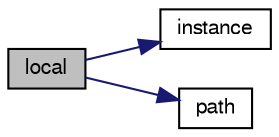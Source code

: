 digraph "local"
{
  bgcolor="transparent";
  edge [fontname="FreeSans",fontsize="10",labelfontname="FreeSans",labelfontsize="10"];
  node [fontname="FreeSans",fontsize="10",shape=record];
  rankdir="LR";
  Node16777 [label="local",height=0.2,width=0.4,color="black", fillcolor="grey75", style="filled", fontcolor="black"];
  Node16777 -> Node16778 [color="midnightblue",fontsize="10",style="solid",fontname="FreeSans"];
  Node16778 [label="instance",height=0.2,width=0.4,color="black",URL="$a26142.html#acac6de003b420b848571b5064e50ed89"];
  Node16777 -> Node16779 [color="midnightblue",fontsize="10",style="solid",fontname="FreeSans"];
  Node16779 [label="path",height=0.2,width=0.4,color="black",URL="$a26142.html#abe7b9078c8e7356c6131b70a8f729372",tooltip="Return complete path. "];
}
